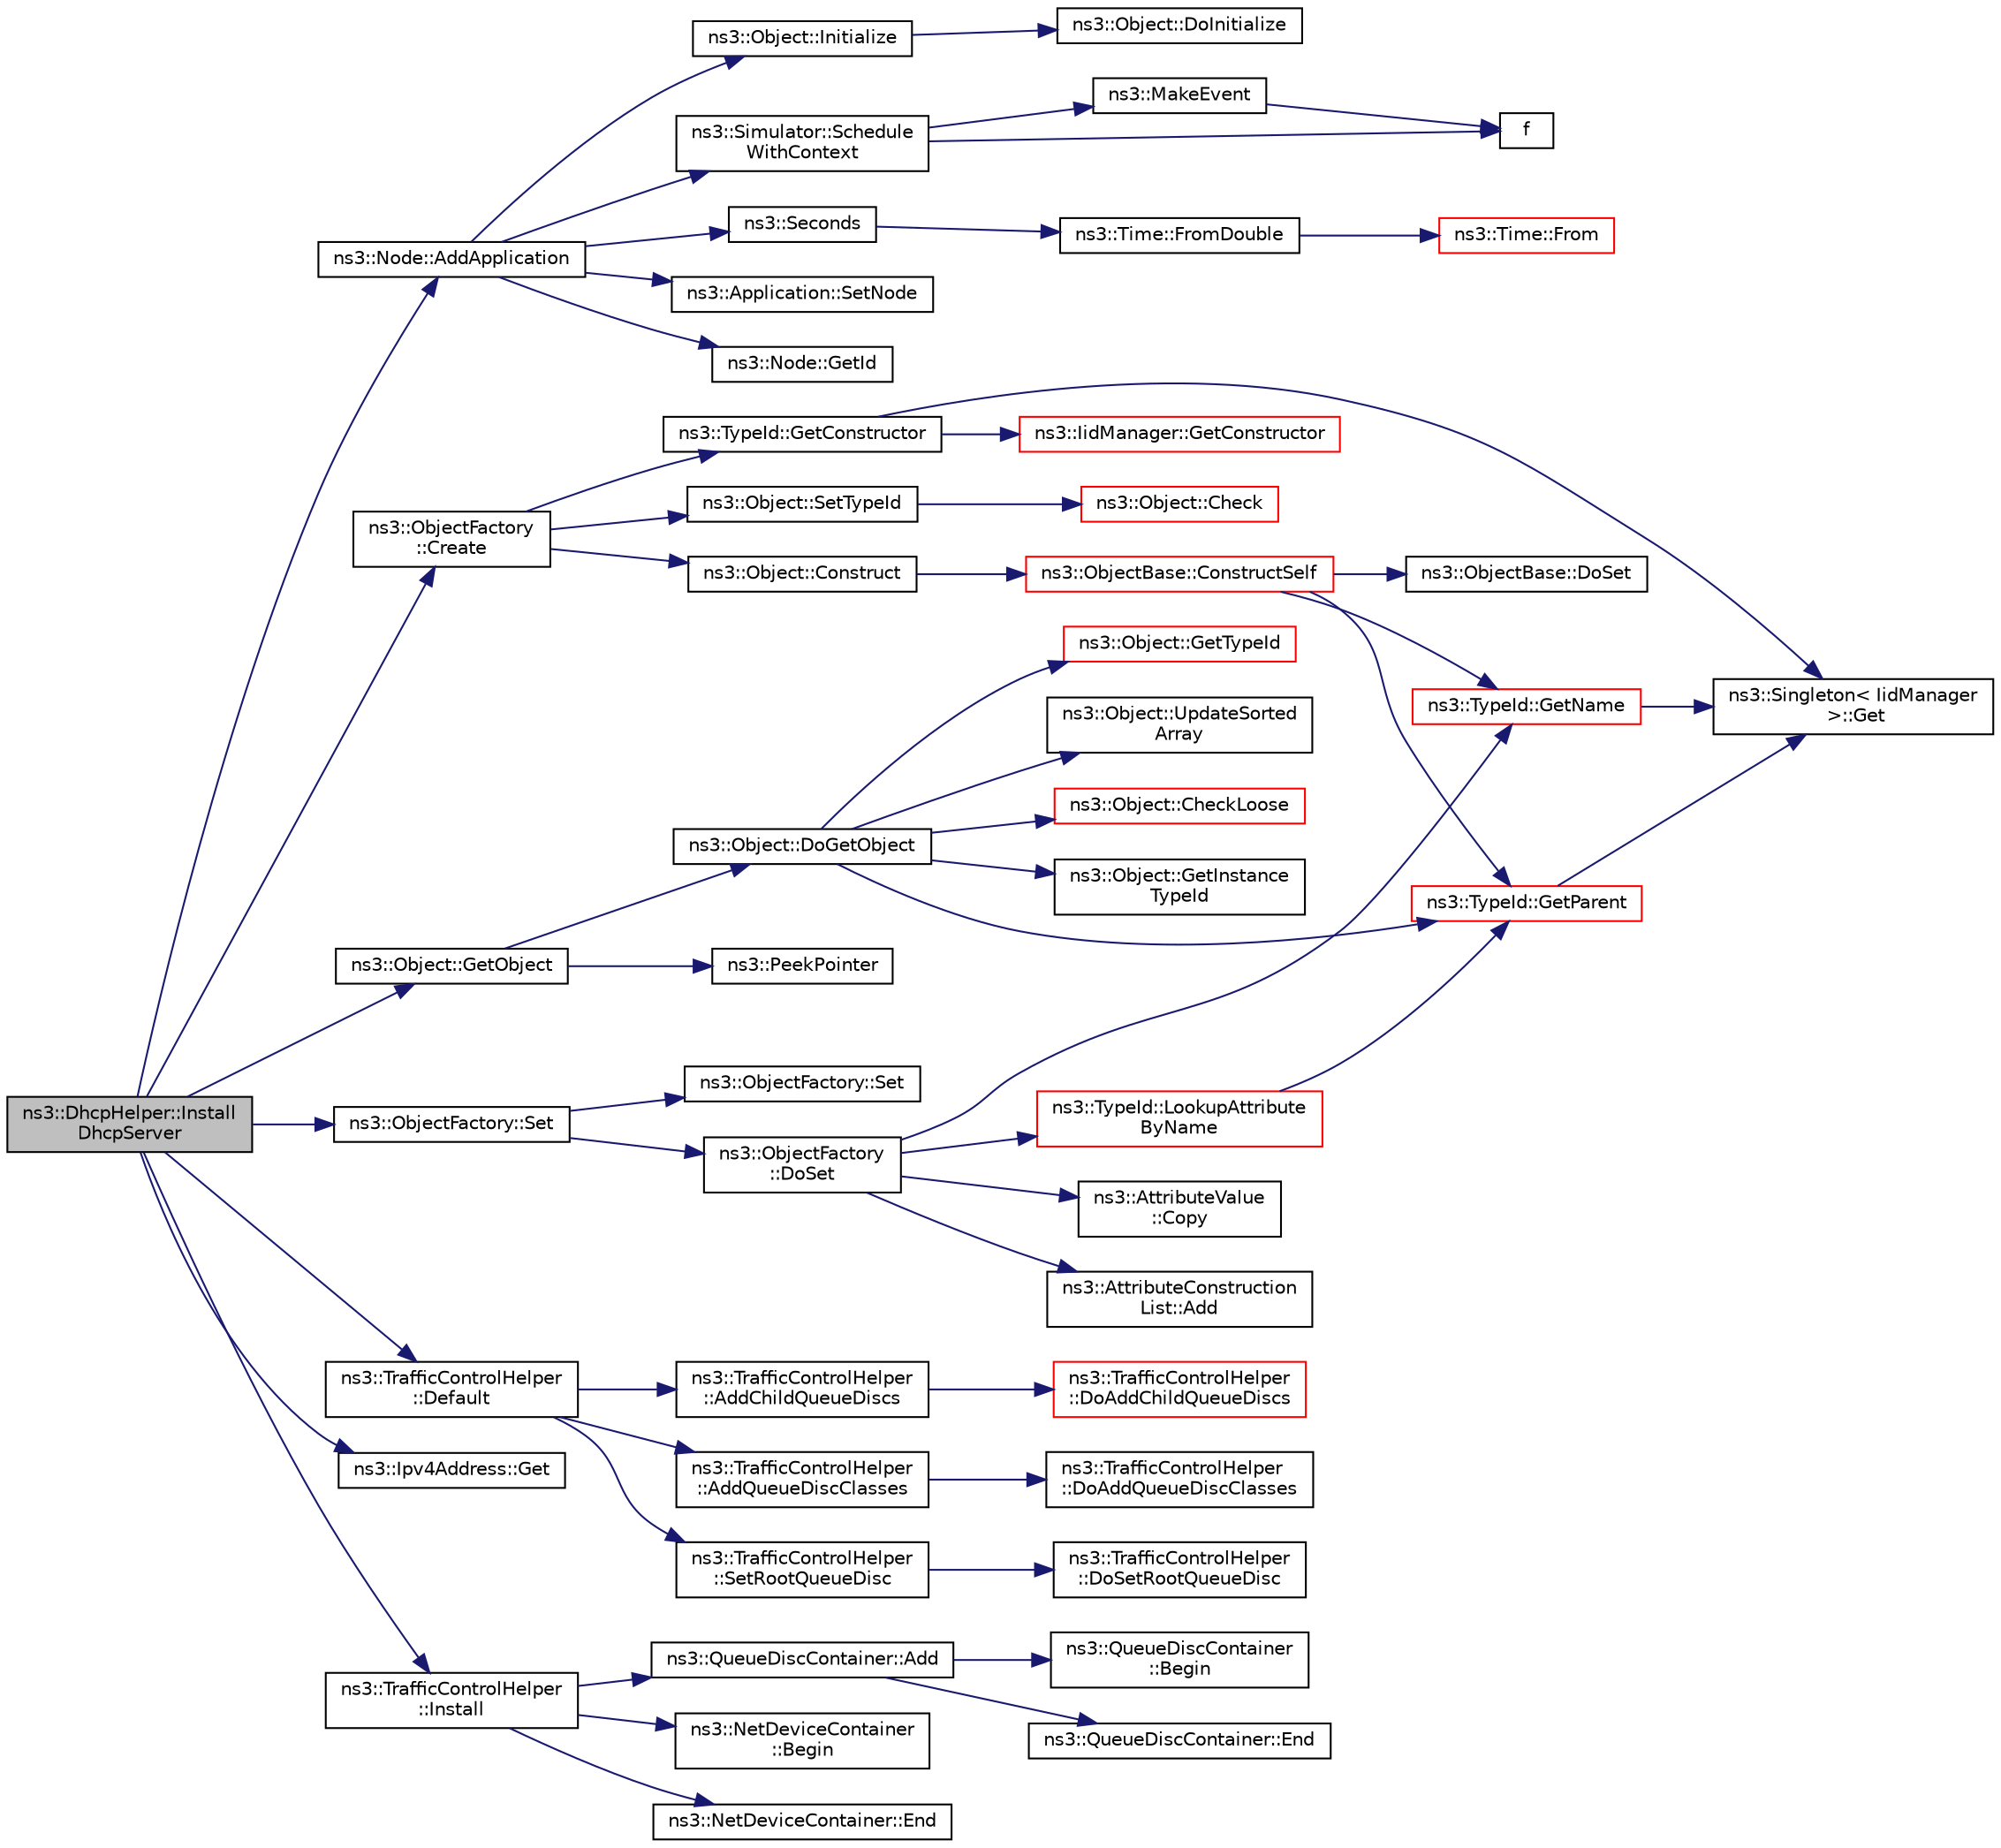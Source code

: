 digraph "ns3::DhcpHelper::InstallDhcpServer"
{
 // LATEX_PDF_SIZE
  edge [fontname="Helvetica",fontsize="10",labelfontname="Helvetica",labelfontsize="10"];
  node [fontname="Helvetica",fontsize="10",shape=record];
  rankdir="LR";
  Node1 [label="ns3::DhcpHelper::Install\lDhcpServer",height=0.2,width=0.4,color="black", fillcolor="grey75", style="filled", fontcolor="black",tooltip="Install DHCP server of a node / NetDevice."];
  Node1 -> Node2 [color="midnightblue",fontsize="10",style="solid",fontname="Helvetica"];
  Node2 [label="ns3::Node::AddApplication",height=0.2,width=0.4,color="black", fillcolor="white", style="filled",URL="$classns3_1_1_node.html#ab98b4fdc4aadc86366b80e8a79a53f47",tooltip="Associate an Application to this Node."];
  Node2 -> Node3 [color="midnightblue",fontsize="10",style="solid",fontname="Helvetica"];
  Node3 [label="ns3::Node::GetId",height=0.2,width=0.4,color="black", fillcolor="white", style="filled",URL="$classns3_1_1_node.html#a2ed8663077afcb8db519296b0ada6355",tooltip=" "];
  Node2 -> Node4 [color="midnightblue",fontsize="10",style="solid",fontname="Helvetica"];
  Node4 [label="ns3::Object::Initialize",height=0.2,width=0.4,color="black", fillcolor="white", style="filled",URL="$classns3_1_1_object.html#af4411cb29971772fcd09203474a95078",tooltip="Invoke DoInitialize on all Objects aggregated to this one."];
  Node4 -> Node5 [color="midnightblue",fontsize="10",style="solid",fontname="Helvetica"];
  Node5 [label="ns3::Object::DoInitialize",height=0.2,width=0.4,color="black", fillcolor="white", style="filled",URL="$classns3_1_1_object.html#af8482a521433409fb5c7f749398c9dbe",tooltip="Initialize() implementation."];
  Node2 -> Node6 [color="midnightblue",fontsize="10",style="solid",fontname="Helvetica"];
  Node6 [label="ns3::Simulator::Schedule\lWithContext",height=0.2,width=0.4,color="black", fillcolor="white", style="filled",URL="$classns3_1_1_simulator.html#a6801feda0ccf0595cb48d1e962cd40a1",tooltip="Schedule an event with the given context."];
  Node6 -> Node7 [color="midnightblue",fontsize="10",style="solid",fontname="Helvetica"];
  Node7 [label="f",height=0.2,width=0.4,color="black", fillcolor="white", style="filled",URL="$80211b_8c.html#ae7ffc1a8f84fa47a0812b2f2b9627132",tooltip=" "];
  Node6 -> Node8 [color="midnightblue",fontsize="10",style="solid",fontname="Helvetica"];
  Node8 [label="ns3::MakeEvent",height=0.2,width=0.4,color="black", fillcolor="white", style="filled",URL="$group__makeeventfnptr.html#ga289a28a2497c18a9bd299e5e2014094b",tooltip="Make an EventImpl from a function pointer taking varying numbers of arguments."];
  Node8 -> Node7 [color="midnightblue",fontsize="10",style="solid",fontname="Helvetica"];
  Node2 -> Node9 [color="midnightblue",fontsize="10",style="solid",fontname="Helvetica"];
  Node9 [label="ns3::Seconds",height=0.2,width=0.4,color="black", fillcolor="white", style="filled",URL="$group__timecivil.html#ga33c34b816f8ff6628e33d5c8e9713b9e",tooltip="Construct a Time in the indicated unit."];
  Node9 -> Node10 [color="midnightblue",fontsize="10",style="solid",fontname="Helvetica"];
  Node10 [label="ns3::Time::FromDouble",height=0.2,width=0.4,color="black", fillcolor="white", style="filled",URL="$classns3_1_1_time.html#a60e845f4a74e62495b86356afe604cb4",tooltip="Create a Time equal to value in unit unit."];
  Node10 -> Node11 [color="midnightblue",fontsize="10",style="solid",fontname="Helvetica"];
  Node11 [label="ns3::Time::From",height=0.2,width=0.4,color="red", fillcolor="white", style="filled",URL="$classns3_1_1_time.html#a34e4acc13d0e08cc8cb9cd3b838b9baf",tooltip="Create a Time in the current unit."];
  Node2 -> Node15 [color="midnightblue",fontsize="10",style="solid",fontname="Helvetica"];
  Node15 [label="ns3::Application::SetNode",height=0.2,width=0.4,color="black", fillcolor="white", style="filled",URL="$classns3_1_1_application.html#a2cab718227b06a7ea643282c807aed93",tooltip=" "];
  Node1 -> Node16 [color="midnightblue",fontsize="10",style="solid",fontname="Helvetica"];
  Node16 [label="ns3::ObjectFactory\l::Create",height=0.2,width=0.4,color="black", fillcolor="white", style="filled",URL="$classns3_1_1_object_factory.html#a52eda277f4aaab54266134ba48102ad7",tooltip="Create an Object instance of the configured TypeId."];
  Node16 -> Node17 [color="midnightblue",fontsize="10",style="solid",fontname="Helvetica"];
  Node17 [label="ns3::Object::Construct",height=0.2,width=0.4,color="black", fillcolor="white", style="filled",URL="$classns3_1_1_object.html#a636e8411dc5228771f45c9b805d348fa",tooltip="Initialize all member variables registered as Attributes of this TypeId."];
  Node17 -> Node18 [color="midnightblue",fontsize="10",style="solid",fontname="Helvetica"];
  Node18 [label="ns3::ObjectBase::ConstructSelf",height=0.2,width=0.4,color="red", fillcolor="white", style="filled",URL="$classns3_1_1_object_base.html#a5cda18dec6d0744cb652a3ed60056958",tooltip="Complete construction of ObjectBase; invoked by derived classes."];
  Node18 -> Node19 [color="midnightblue",fontsize="10",style="solid",fontname="Helvetica"];
  Node19 [label="ns3::ObjectBase::DoSet",height=0.2,width=0.4,color="black", fillcolor="white", style="filled",URL="$classns3_1_1_object_base.html#afe5f2f7b2fabc99aa33f9bb434e3b695",tooltip="Attempt to set the value referenced by the accessor spec to a valid value according to the checker,..."];
  Node18 -> Node25 [color="midnightblue",fontsize="10",style="solid",fontname="Helvetica"];
  Node25 [label="ns3::TypeId::GetName",height=0.2,width=0.4,color="red", fillcolor="white", style="filled",URL="$classns3_1_1_type_id.html#abc4965475a579c2afdc668d7a7d58374",tooltip="Get the name."];
  Node25 -> Node22 [color="midnightblue",fontsize="10",style="solid",fontname="Helvetica"];
  Node22 [label="ns3::Singleton\< IidManager\l \>::Get",height=0.2,width=0.4,color="black", fillcolor="white", style="filled",URL="$classns3_1_1_singleton.html#a80a2cd3c25a27ea72add7a9f7a141ffa",tooltip="Get a pointer to the singleton instance."];
  Node18 -> Node30 [color="midnightblue",fontsize="10",style="solid",fontname="Helvetica"];
  Node30 [label="ns3::TypeId::GetParent",height=0.2,width=0.4,color="red", fillcolor="white", style="filled",URL="$classns3_1_1_type_id.html#ab84f81aee52154af39a8668b59c89d63",tooltip="Get the parent of this TypeId."];
  Node30 -> Node22 [color="midnightblue",fontsize="10",style="solid",fontname="Helvetica"];
  Node16 -> Node41 [color="midnightblue",fontsize="10",style="solid",fontname="Helvetica"];
  Node41 [label="ns3::TypeId::GetConstructor",height=0.2,width=0.4,color="black", fillcolor="white", style="filled",URL="$classns3_1_1_type_id.html#a66b2628edf921fc88945ec8a8f3a1683",tooltip="Get the constructor callback."];
  Node41 -> Node22 [color="midnightblue",fontsize="10",style="solid",fontname="Helvetica"];
  Node41 -> Node42 [color="midnightblue",fontsize="10",style="solid",fontname="Helvetica"];
  Node42 [label="ns3::IidManager::GetConstructor",height=0.2,width=0.4,color="red", fillcolor="white", style="filled",URL="$classns3_1_1_iid_manager.html#a5222ca2d43248c46812b39b993eb2e08",tooltip="Get the constructor Callback of a type id."];
  Node16 -> Node43 [color="midnightblue",fontsize="10",style="solid",fontname="Helvetica"];
  Node43 [label="ns3::Object::SetTypeId",height=0.2,width=0.4,color="black", fillcolor="white", style="filled",URL="$classns3_1_1_object.html#a19b1ebd8ec8fe404845e665880a6c5ad",tooltip="Set the TypeId of this Object."];
  Node43 -> Node44 [color="midnightblue",fontsize="10",style="solid",fontname="Helvetica"];
  Node44 [label="ns3::Object::Check",height=0.2,width=0.4,color="red", fillcolor="white", style="filled",URL="$classns3_1_1_object.html#a95070404e096887e1f126eae20c37f70",tooltip="Verify that this Object is still live, by checking it's reference count."];
  Node1 -> Node46 [color="midnightblue",fontsize="10",style="solid",fontname="Helvetica"];
  Node46 [label="ns3::TrafficControlHelper\l::Default",height=0.2,width=0.4,color="black", fillcolor="white", style="filled",URL="$classns3_1_1_traffic_control_helper.html#aaba7ae3ed1e75c5185e1787dc14a4e7e",tooltip=" "];
  Node46 -> Node47 [color="midnightblue",fontsize="10",style="solid",fontname="Helvetica"];
  Node47 [label="ns3::TrafficControlHelper\l::AddChildQueueDiscs",height=0.2,width=0.4,color="black", fillcolor="white", style="filled",URL="$classns3_1_1_traffic_control_helper.html#afffb87f2fcd02e1b42a4e073f9b90fc3",tooltip="Helper function used to attach a child queue disc (of the given type and with the given attributes) t..."];
  Node47 -> Node48 [color="midnightblue",fontsize="10",style="solid",fontname="Helvetica"];
  Node48 [label="ns3::TrafficControlHelper\l::DoAddChildQueueDiscs",height=0.2,width=0.4,color="red", fillcolor="white", style="filled",URL="$classns3_1_1_traffic_control_helper.html#aec5372ae89caa1e77a8f6ffebbe5a72d",tooltip="Actual implementation of the AddChildQueueDiscs method."];
  Node46 -> Node50 [color="midnightblue",fontsize="10",style="solid",fontname="Helvetica"];
  Node50 [label="ns3::TrafficControlHelper\l::AddQueueDiscClasses",height=0.2,width=0.4,color="black", fillcolor="white", style="filled",URL="$classns3_1_1_traffic_control_helper.html#ab7a17fe5077946861af5365d6c221c33",tooltip="Helper function used to add the given number of queue disc classes (of the given type and with the gi..."];
  Node50 -> Node51 [color="midnightblue",fontsize="10",style="solid",fontname="Helvetica"];
  Node51 [label="ns3::TrafficControlHelper\l::DoAddQueueDiscClasses",height=0.2,width=0.4,color="black", fillcolor="white", style="filled",URL="$classns3_1_1_traffic_control_helper.html#a8965fac3bf8ef16b1dea293c33bd3d37",tooltip="Actual implementation of the AddQueueDiscClasses method."];
  Node46 -> Node52 [color="midnightblue",fontsize="10",style="solid",fontname="Helvetica"];
  Node52 [label="ns3::TrafficControlHelper\l::SetRootQueueDisc",height=0.2,width=0.4,color="black", fillcolor="white", style="filled",URL="$classns3_1_1_traffic_control_helper.html#a2f79cb734ce27742d37c381700cbb7ba",tooltip="Helper function used to set a root queue disc of the given type and with the given attributes."];
  Node52 -> Node53 [color="midnightblue",fontsize="10",style="solid",fontname="Helvetica"];
  Node53 [label="ns3::TrafficControlHelper\l::DoSetRootQueueDisc",height=0.2,width=0.4,color="black", fillcolor="white", style="filled",URL="$classns3_1_1_traffic_control_helper.html#a23d1dd069850b2f1fbb7dec34ad6b3a5",tooltip="Actual implementation of the SetRootQueueDisc method."];
  Node1 -> Node54 [color="midnightblue",fontsize="10",style="solid",fontname="Helvetica"];
  Node54 [label="ns3::Ipv4Address::Get",height=0.2,width=0.4,color="black", fillcolor="white", style="filled",URL="$classns3_1_1_ipv4_address.html#a154da9b1ff6eb451dc4840613fe43e73",tooltip="Get the host-order 32-bit IP address."];
  Node1 -> Node55 [color="midnightblue",fontsize="10",style="solid",fontname="Helvetica"];
  Node55 [label="ns3::Object::GetObject",height=0.2,width=0.4,color="black", fillcolor="white", style="filled",URL="$classns3_1_1_object.html#ad21f5401ff705cd29c37f931ea3afc18",tooltip="Get a pointer to the requested aggregated Object."];
  Node55 -> Node56 [color="midnightblue",fontsize="10",style="solid",fontname="Helvetica"];
  Node56 [label="ns3::Object::DoGetObject",height=0.2,width=0.4,color="black", fillcolor="white", style="filled",URL="$classns3_1_1_object.html#a7c009975f7c0994cb47a69f713745e0a",tooltip="Find an Object of TypeId tid in the aggregates of this Object."];
  Node56 -> Node57 [color="midnightblue",fontsize="10",style="solid",fontname="Helvetica"];
  Node57 [label="ns3::Object::CheckLoose",height=0.2,width=0.4,color="red", fillcolor="white", style="filled",URL="$classns3_1_1_object.html#a33b1d1c52665f27a2fd4857aef5618f2",tooltip="Check if any aggregated Objects have non-zero reference counts."];
  Node56 -> Node58 [color="midnightblue",fontsize="10",style="solid",fontname="Helvetica"];
  Node58 [label="ns3::Object::GetInstance\lTypeId",height=0.2,width=0.4,color="black", fillcolor="white", style="filled",URL="$classns3_1_1_object.html#a9a0bc0211cfab9842e1046b5c5810e5a",tooltip="Get the most derived TypeId for this Object."];
  Node56 -> Node30 [color="midnightblue",fontsize="10",style="solid",fontname="Helvetica"];
  Node56 -> Node59 [color="midnightblue",fontsize="10",style="solid",fontname="Helvetica"];
  Node59 [label="ns3::Object::GetTypeId",height=0.2,width=0.4,color="red", fillcolor="white", style="filled",URL="$classns3_1_1_object.html#a1d040243983ab74ec923bde26d7cb7e7",tooltip="Register this type."];
  Node56 -> Node60 [color="midnightblue",fontsize="10",style="solid",fontname="Helvetica"];
  Node60 [label="ns3::Object::UpdateSorted\lArray",height=0.2,width=0.4,color="black", fillcolor="white", style="filled",URL="$classns3_1_1_object.html#ade62655b9680ca5ebf5af7e0fda7a21f",tooltip="Keep the list of aggregates in most-recently-used order."];
  Node55 -> Node61 [color="midnightblue",fontsize="10",style="solid",fontname="Helvetica"];
  Node61 [label="ns3::PeekPointer",height=0.2,width=0.4,color="black", fillcolor="white", style="filled",URL="$namespacens3.html#af2a7557fe9afdd98d8f6f8f6e412cf5a",tooltip=" "];
  Node1 -> Node62 [color="midnightblue",fontsize="10",style="solid",fontname="Helvetica"];
  Node62 [label="ns3::TrafficControlHelper\l::Install",height=0.2,width=0.4,color="black", fillcolor="white", style="filled",URL="$classns3_1_1_traffic_control_helper.html#a0aa6a8e2fbb1c196589e16f48c99f0b9",tooltip=" "];
  Node62 -> Node63 [color="midnightblue",fontsize="10",style="solid",fontname="Helvetica"];
  Node63 [label="ns3::QueueDiscContainer::Add",height=0.2,width=0.4,color="black", fillcolor="white", style="filled",URL="$classns3_1_1_queue_disc_container.html#a0520ac277a87beaeda5608dd8bfd37a4",tooltip="Append the contents of another QueueDiscContainer to the end of this container."];
  Node63 -> Node64 [color="midnightblue",fontsize="10",style="solid",fontname="Helvetica"];
  Node64 [label="ns3::QueueDiscContainer\l::Begin",height=0.2,width=0.4,color="black", fillcolor="white", style="filled",URL="$classns3_1_1_queue_disc_container.html#ae3bea4b5a8890063078ba906488b83a9",tooltip="Get a const iterator which refers to the first QueueDisc in the container."];
  Node63 -> Node65 [color="midnightblue",fontsize="10",style="solid",fontname="Helvetica"];
  Node65 [label="ns3::QueueDiscContainer::End",height=0.2,width=0.4,color="black", fillcolor="white", style="filled",URL="$classns3_1_1_queue_disc_container.html#a0fa924aaba9ff381ee0439db1f6e2e8a",tooltip="Get a const iterator which indicates past-the-last QueueDisc in the container."];
  Node62 -> Node66 [color="midnightblue",fontsize="10",style="solid",fontname="Helvetica"];
  Node66 [label="ns3::NetDeviceContainer\l::Begin",height=0.2,width=0.4,color="black", fillcolor="white", style="filled",URL="$classns3_1_1_net_device_container.html#a4ddc336af319061f5b61c515f0453242",tooltip="Get an iterator which refers to the first NetDevice in the container."];
  Node62 -> Node67 [color="midnightblue",fontsize="10",style="solid",fontname="Helvetica"];
  Node67 [label="ns3::NetDeviceContainer::End",height=0.2,width=0.4,color="black", fillcolor="white", style="filled",URL="$classns3_1_1_net_device_container.html#a436d9df206570861f96c3f278eaccb92",tooltip="Get an iterator which indicates past-the-last NetDevice in the container."];
  Node1 -> Node68 [color="midnightblue",fontsize="10",style="solid",fontname="Helvetica"];
  Node68 [label="ns3::ObjectFactory::Set",height=0.2,width=0.4,color="black", fillcolor="white", style="filled",URL="$classns3_1_1_object_factory.html#a3c9d5ed564f08ab4427e113bcc48e1d4",tooltip="Set an attribute to be set during construction."];
  Node68 -> Node69 [color="midnightblue",fontsize="10",style="solid",fontname="Helvetica"];
  Node69 [label="ns3::ObjectFactory\l::DoSet",height=0.2,width=0.4,color="black", fillcolor="white", style="filled",URL="$classns3_1_1_object_factory.html#aadb67a8cecc138001fd042e4960123f3",tooltip="Set an attribute to be set during construction."];
  Node69 -> Node70 [color="midnightblue",fontsize="10",style="solid",fontname="Helvetica"];
  Node70 [label="ns3::AttributeConstruction\lList::Add",height=0.2,width=0.4,color="black", fillcolor="white", style="filled",URL="$classns3_1_1_attribute_construction_list.html#a6f418bf1a2de8828ae99278c9d3facdd",tooltip="Add an Attribute to the list."];
  Node69 -> Node71 [color="midnightblue",fontsize="10",style="solid",fontname="Helvetica"];
  Node71 [label="ns3::AttributeValue\l::Copy",height=0.2,width=0.4,color="black", fillcolor="white", style="filled",URL="$classns3_1_1_attribute_value.html#ab316311212c334f6061c0fc8b5fb2625",tooltip=" "];
  Node69 -> Node25 [color="midnightblue",fontsize="10",style="solid",fontname="Helvetica"];
  Node69 -> Node72 [color="midnightblue",fontsize="10",style="solid",fontname="Helvetica"];
  Node72 [label="ns3::TypeId::LookupAttribute\lByName",height=0.2,width=0.4,color="red", fillcolor="white", style="filled",URL="$classns3_1_1_type_id.html#ac93d12d22acdb179d34039511d6680e7",tooltip="Find an Attribute by name, retrieving the associated AttributeInformation."];
  Node72 -> Node30 [color="midnightblue",fontsize="10",style="solid",fontname="Helvetica"];
  Node68 -> Node73 [color="midnightblue",fontsize="10",style="solid",fontname="Helvetica"];
  Node73 [label="ns3::ObjectFactory::Set",height=0.2,width=0.4,color="black", fillcolor="white", style="filled",URL="$classns3_1_1_object_factory.html#a1326db5a97a5f238f859cee6df754029",tooltip="Base case to stop the recursion performed by the templated version of this method."];
}
